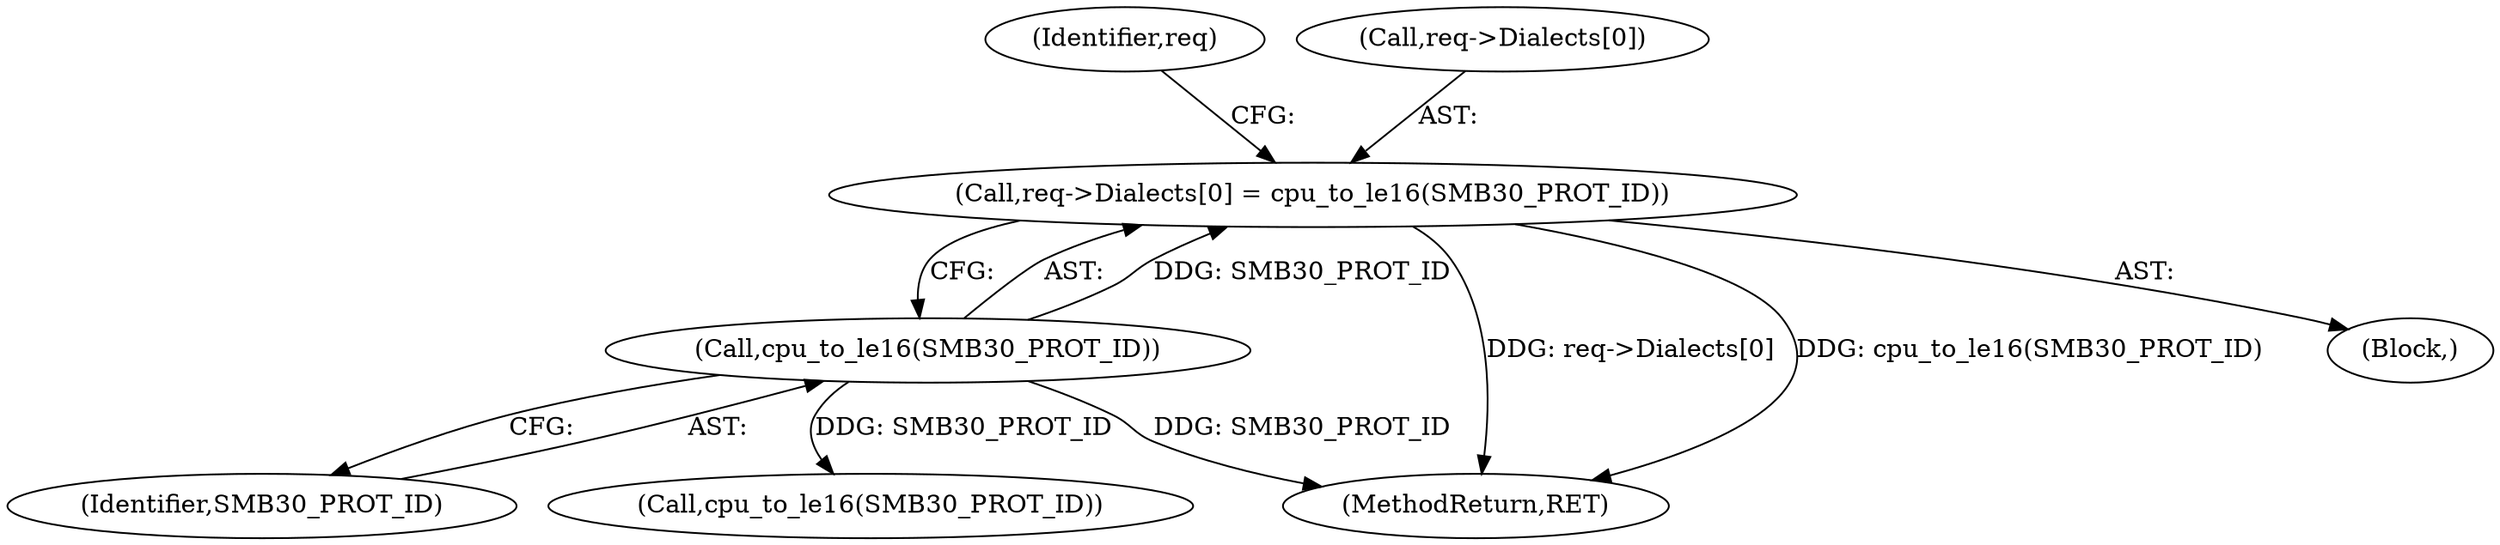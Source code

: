 digraph "0_linux_b57a55e2200ede754e4dc9cce4ba9402544b9365@array" {
"1000200" [label="(Call,req->Dialects[0] = cpu_to_le16(SMB30_PROT_ID))"];
"1000206" [label="(Call,cpu_to_le16(SMB30_PROT_ID))"];
"1000211" [label="(Identifier,req)"];
"1000201" [label="(Call,req->Dialects[0])"];
"1000200" [label="(Call,req->Dialects[0] = cpu_to_le16(SMB30_PROT_ID))"];
"1000831" [label="(MethodReturn,RET)"];
"1000199" [label="(Block,)"];
"1000207" [label="(Identifier,SMB30_PROT_ID)"];
"1000206" [label="(Call,cpu_to_le16(SMB30_PROT_ID))"];
"1000626" [label="(Call,cpu_to_le16(SMB30_PROT_ID))"];
"1000200" -> "1000199"  [label="AST: "];
"1000200" -> "1000206"  [label="CFG: "];
"1000201" -> "1000200"  [label="AST: "];
"1000206" -> "1000200"  [label="AST: "];
"1000211" -> "1000200"  [label="CFG: "];
"1000200" -> "1000831"  [label="DDG: req->Dialects[0]"];
"1000200" -> "1000831"  [label="DDG: cpu_to_le16(SMB30_PROT_ID)"];
"1000206" -> "1000200"  [label="DDG: SMB30_PROT_ID"];
"1000206" -> "1000207"  [label="CFG: "];
"1000207" -> "1000206"  [label="AST: "];
"1000206" -> "1000831"  [label="DDG: SMB30_PROT_ID"];
"1000206" -> "1000626"  [label="DDG: SMB30_PROT_ID"];
}
